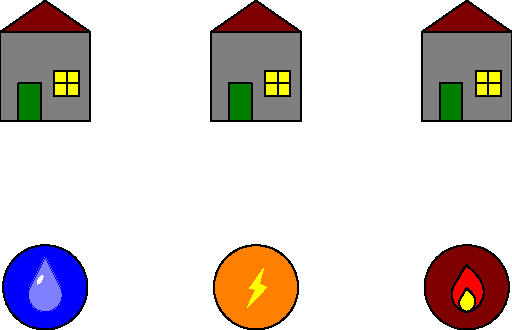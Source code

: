 /******************************************************************************
 *                                 LICENSE                                    *
 ******************************************************************************
 *  This file is part of Mathematics-and-Physics.                             *
 *                                                                            *
 *  Mathematics-and-Physics is free software: you can redistribute it and/or  *
 *  modify it under the terms of the GNU General Public License as published  *
 *  by the Free Software Foundation, either version 3 of the License, or      *
 *  (at your option) any later version.                                       *
 *                                                                            *
 *  Mathematics-and-Physics is distributed in the hope that it will be useful *
 *  but WITHOUT ANY WARRANTY; without even the implied warranty of            *
 *  MERCHANTABILITY or FITNESS FOR A PARTICULAR PURPOSE.  See the             *
 *  GNU General Public License for more details.                              *
 *                                                                            *
 *  You should have received a copy of the GNU General Public License         *
 *  along with Mathematics-and-Physics.  If not, see                          *
 *  <https://www.gnu.org/licenses/>.                                          *
 ******************************************************************************/

/*  Size of the figure.                                                       */
size(256);

/*  Coordinates for the vertices of the graph.                                */
pair[] A = {(-0.5, 1.0), (0.5, 1.0), (1.5, 1.0)};
pair[] B = {(-0.5, 0.0), (0.5, 0.0), (1.5, 0.0)};

/*  Radius of the dots.                                                       */
real radius = 0.2;

/*  Size of the houses.                                                       */
real size = 0.3;

/*  Function for drawing a house with a door and window.                      */
void draw_house(pair center, real size)
{
    /*  The four corners of the house lie on a circle.                        */
    pair V0 = center + scale(size)*expi(0.25*pi);
    pair V1 = center + scale(size)*expi(0.75*pi);
    pair V2 = center + scale(size)*expi(1.25*pi);
    pair V3 = center + scale(size)*expi(1.75*pi);

    /*  The point of the roof is centered.                                    */
    pair roof = center + (0.0, 1.2*size);

    /*  Four points for a rectangular door off to the left side of the house. */
    pair door0 = scale(0.2)*(V3 - V2) + V2;
    pair door1 = scale(0.45)*(V3 - V2) + V2;
    pair door2 = door1 + (0.0, 0.6*size);
    pair door3 = door0 + (0.0, 0.6*size);

    /*  Four points for a window on the right side of the house.              */
    pair window0 = scale(0.6)*(V3-V2) + V2 + (0.0, 0.4*size);
    pair window1 = window0 + (0.0, 0.4*size);
    pair window2 = window1 + (0.4*size, 0.0);
    pair window3 = window0 + (0.4*size, 0.0);

    /*  Four points for the cross-thing that windows have.                    */
    pair pane0 = window0 + (0.0, 0.2*size);
    pair pane1 = window3 + (0.0, 0.2*size);
    pair pane2 = window0 + (0.2*size, 0.0);
    pair pane3 = window1 + (0.2*size, 0.0);

    /*  Draw the house.                                                       */
    filldraw(V0 -- V1 -- V2 -- V3 -- cycle, gray, black);

    /*  Draw and color the roof.                                              */
    filldraw(V0 -- roof -- V1 -- cycle, brown, black);

    /*  Next, do the door.                                                    */
    filldraw(door0 -- door1 -- door2 -- door3 -- cycle, deepgreen, black);

    /*  Finally, draw the window.                                             */
    filldraw(window0 -- window1 -- window2 -- window3 -- cycle, yellow, black);
    draw(pane0 -- pane1);
    draw(pane2 -- pane3);
}
/*  End of draw_house.                                                        */

/*  Function for drawing a water symbol.                                      */
void draw_water(pair center, real size)
{
    /*  Shift the drawing a bit.                                              */
    pair new_center = center - (0.0, 0.45*size);

    /*  The "tip" of the water molecule.                                      */
    pair A = new_center + (0.0, 2.2366*size);

    /*  The location of the reflection in the water.                          */
    pair B = new_center + (-0.3*size, 0.9*size);

    /*  Path for the outline of the water molecule.                           */
    path g = arc(new_center, size, 150.0, 390.0) -- A -- cycle;

    /*  Draw the water molecule.                                              */
    filldraw(g, lightblue, blue + linewidth(0.1pt));

    /*  Path for the reflection.                                              */
    g = rotate(60.0)*ellipse((0.0, 0.0), 0.4*size, 0.2*size);

    /*  Add some reflection.                                                  */
    filldraw(shift(B)*g, white, lightblue);
}
/*  End of draw_water.                                                        */

/*  Function for drawing lightning.                                           */
void draw_lightning(pair center, real size)
{
    /*  Shift the center slightly to the left.                                */
    pair new_center = center - (0.1*size, 0.0);

    /*  Vertices for the lightning.                                           */
    pair A = new_center + scale(size)*expi(0.35*pi);
    pair B = new_center - (0.2*size, 0.05*size);
    pair C = new_center + (0.1*size, -0.1*size);
    pair D = new_center + scale(size)*expi(1.4*pi);
    pair E = new_center + (0.6*size, 0.0);
    pair F = new_center + (0.25*size, 0.15*size);

    /*  Path for the outline of the lightning.                                */
    path g = A -- B -- C -- D -- E -- F -- cycle;

    /*  Draw the lightning.                                                   */
    filldraw(g, yellow, yellow + linewidth(0.1pt));
}
/*  End of draw_lightning.                                                    */

/*  Function for drawing fire.                                                */
void draw_fire(pair center, real size)
{
    /*  Points for the outline of the fire.                                   */
    pair V0 = scale(size)*expi(1.5pi);
    pair V1 = (0.8*size, 0.0);
    pair V2 = scale(0.8*size)*expi(0.15*pi);
    pair V3 = scale(1.2*size)*expi(0.5*pi);
    pair V4 = scale(0.7*size)*expi(0.7*pi);
    pair V5 = scale(0.7*size)*expi(pi);

    /*  Shift for drawing a copy of this, one red one yellow.                 */
    pair shift0 = center - (0.0, 0.15*size);
    pair shift1 = shift0 - (0.0, 0.5*size);

    /*  Path for the fire.                                                    */
    path g = V0 .. V1 .. V2 .. {NW}V3{SW} .. V4 .. V5 .. cycle;

    /*  Draw the fire.                                                        */
    filldraw(shift(shift0)*g, red);
    filldraw(shift(shift1)*scale(0.5)*g, yellow);
}
/*  End of draw_fire.                                                         */

/*  Draw the houses.                                                          */
draw_house(A[0], size);
draw_house(A[1], size);
draw_house(A[2], size);

/*  Draw circles to indicate the three utilities.                             */
filldraw(circle(B[0], radius), blue, black);
filldraw(circle(B[1], radius), orange, black);
filldraw(circle(B[2], radius), deepred, black);

/*  Draw symbols for the three utilities.                                     */
draw_water(B[0], 0.08);
draw_lightning(B[1], 0.1);
draw_fire(B[2], 0.1);
